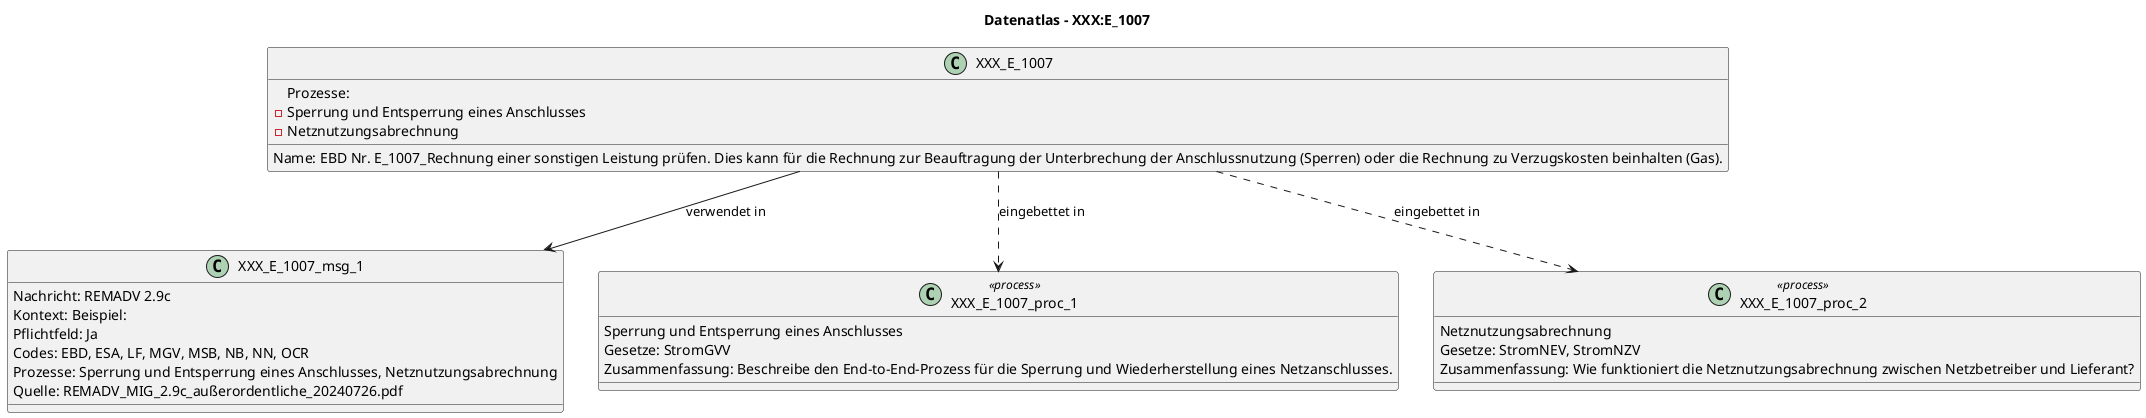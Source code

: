 @startuml
title Datenatlas – XXX:E_1007
class XXX_E_1007 {
  Name: EBD Nr. E_1007_Rechnung einer sonstigen Leistung prüfen. Dies kann für die Rechnung zur Beauftragung der Unterbrechung der Anschlussnutzung (Sperren) oder die Rechnung zu Verzugskosten beinhalten (Gas).
  Prozesse:
    - Sperrung und Entsperrung eines Anschlusses
    - Netznutzungsabrechnung
}
class XXX_E_1007_msg_1 {
  Nachricht: REMADV 2.9c
  Kontext: Beispiel:
  Pflichtfeld: Ja
  Codes: EBD, ESA, LF, MGV, MSB, NB, NN, OCR
  Prozesse: Sperrung und Entsperrung eines Anschlusses, Netznutzungsabrechnung
  Quelle: REMADV_MIG_2.9c_außerordentliche_20240726.pdf
}
XXX_E_1007 --> XXX_E_1007_msg_1 : verwendet in
class XXX_E_1007_proc_1 <<process>> {
  Sperrung und Entsperrung eines Anschlusses
  Gesetze: StromGVV
  Zusammenfassung: Beschreibe den End-to-End-Prozess für die Sperrung und Wiederherstellung eines Netzanschlusses.
}
XXX_E_1007 ..> XXX_E_1007_proc_1 : eingebettet in
class XXX_E_1007_proc_2 <<process>> {
  Netznutzungsabrechnung
  Gesetze: StromNEV, StromNZV
  Zusammenfassung: Wie funktioniert die Netznutzungsabrechnung zwischen Netzbetreiber und Lieferant?
}
XXX_E_1007 ..> XXX_E_1007_proc_2 : eingebettet in
@enduml